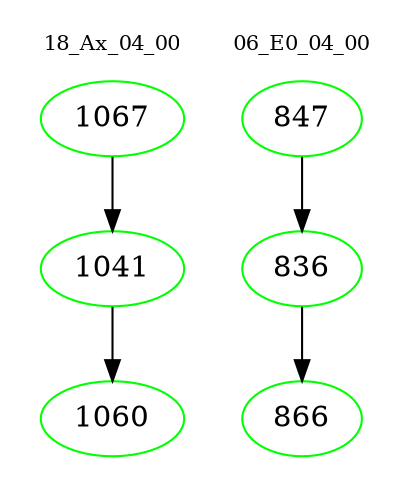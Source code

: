 digraph{
subgraph cluster_0 {
color = white
label = "18_Ax_04_00";
fontsize=10;
T0_1067 [label="1067", color="green"]
T0_1067 -> T0_1041 [color="black"]
T0_1041 [label="1041", color="green"]
T0_1041 -> T0_1060 [color="black"]
T0_1060 [label="1060", color="green"]
}
subgraph cluster_1 {
color = white
label = "06_E0_04_00";
fontsize=10;
T1_847 [label="847", color="green"]
T1_847 -> T1_836 [color="black"]
T1_836 [label="836", color="green"]
T1_836 -> T1_866 [color="black"]
T1_866 [label="866", color="green"]
}
}

